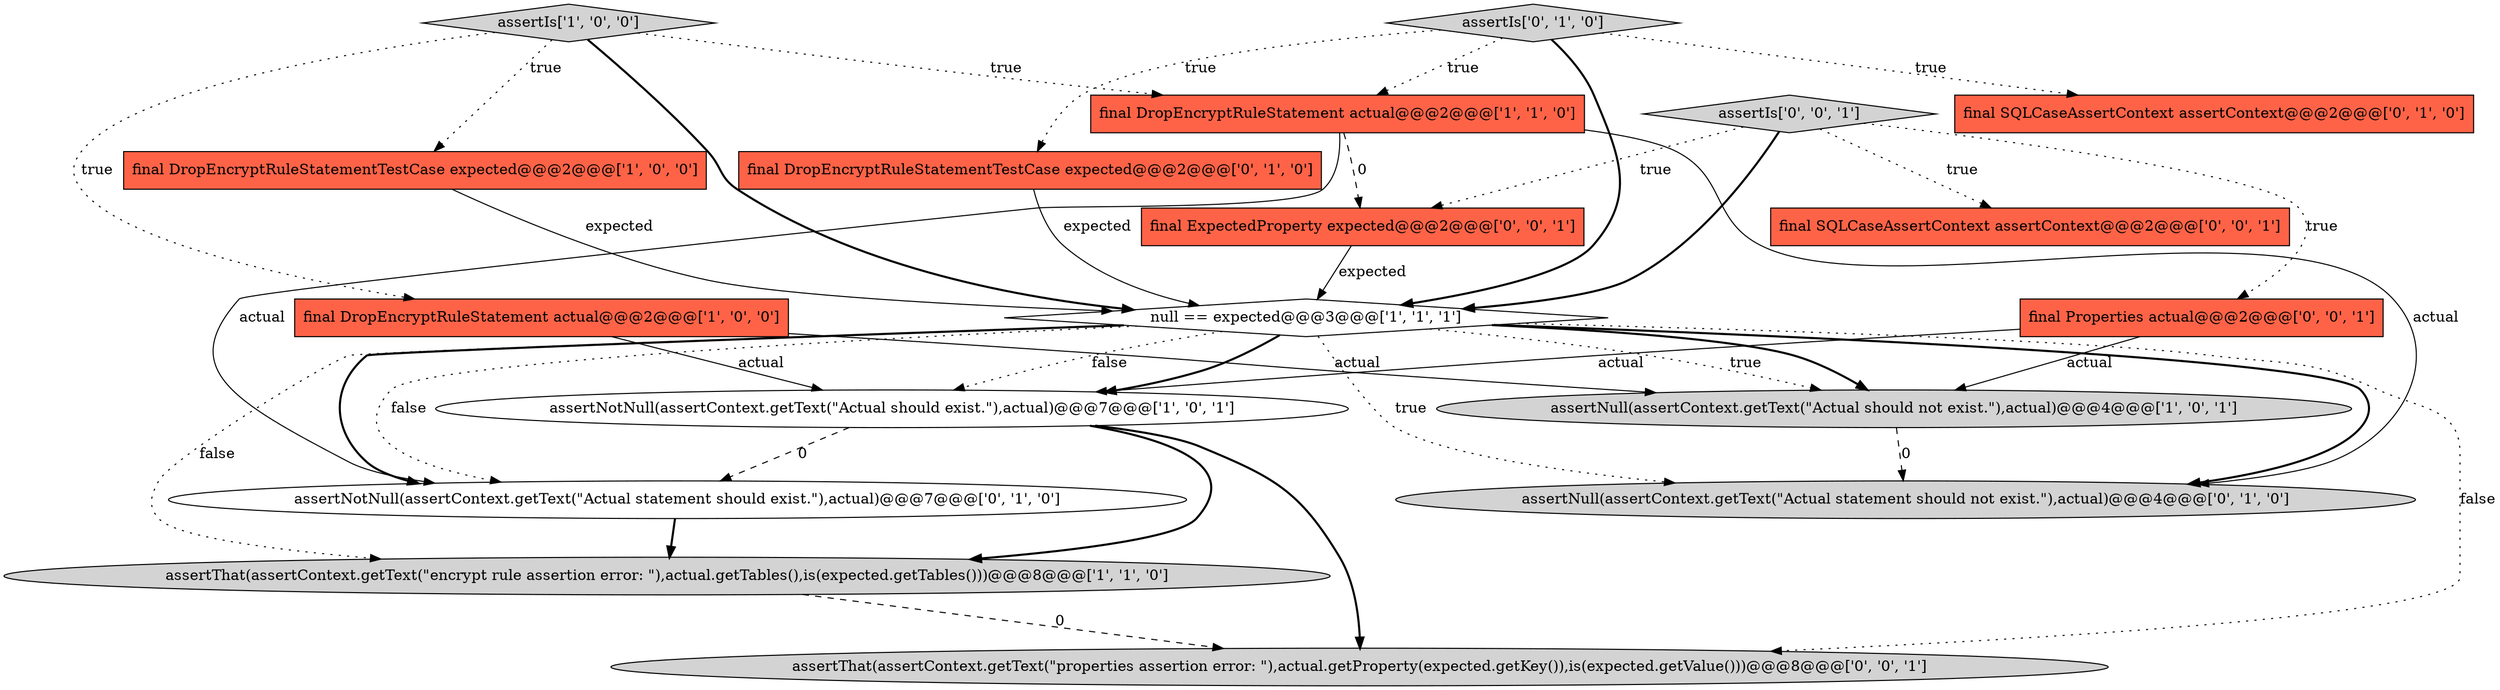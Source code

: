 digraph {
11 [style = filled, label = "assertNull(assertContext.getText(\"Actual statement should not exist.\"),actual)@@@4@@@['0', '1', '0']", fillcolor = lightgray, shape = ellipse image = "AAA1AAABBB2BBB"];
2 [style = filled, label = "final DropEncryptRuleStatementTestCase expected@@@2@@@['1', '0', '0']", fillcolor = tomato, shape = box image = "AAA0AAABBB1BBB"];
13 [style = filled, label = "final Properties actual@@@2@@@['0', '0', '1']", fillcolor = tomato, shape = box image = "AAA0AAABBB3BBB"];
0 [style = filled, label = "final DropEncryptRuleStatement actual@@@2@@@['1', '0', '0']", fillcolor = tomato, shape = box image = "AAA0AAABBB1BBB"];
7 [style = filled, label = "assertIs['1', '0', '0']", fillcolor = lightgray, shape = diamond image = "AAA0AAABBB1BBB"];
14 [style = filled, label = "assertThat(assertContext.getText(\"properties assertion error: \"),actual.getProperty(expected.getKey()),is(expected.getValue()))@@@8@@@['0', '0', '1']", fillcolor = lightgray, shape = ellipse image = "AAA0AAABBB3BBB"];
17 [style = filled, label = "final ExpectedProperty expected@@@2@@@['0', '0', '1']", fillcolor = tomato, shape = box image = "AAA0AAABBB3BBB"];
15 [style = filled, label = "assertIs['0', '0', '1']", fillcolor = lightgray, shape = diamond image = "AAA0AAABBB3BBB"];
5 [style = filled, label = "assertNotNull(assertContext.getText(\"Actual should exist.\"),actual)@@@7@@@['1', '0', '1']", fillcolor = white, shape = ellipse image = "AAA0AAABBB1BBB"];
9 [style = filled, label = "final DropEncryptRuleStatementTestCase expected@@@2@@@['0', '1', '0']", fillcolor = tomato, shape = box image = "AAA0AAABBB2BBB"];
12 [style = filled, label = "assertIs['0', '1', '0']", fillcolor = lightgray, shape = diamond image = "AAA0AAABBB2BBB"];
1 [style = filled, label = "assertThat(assertContext.getText(\"encrypt rule assertion error: \"),actual.getTables(),is(expected.getTables()))@@@8@@@['1', '1', '0']", fillcolor = lightgray, shape = ellipse image = "AAA0AAABBB1BBB"];
4 [style = filled, label = "final DropEncryptRuleStatement actual@@@2@@@['1', '1', '0']", fillcolor = tomato, shape = box image = "AAA0AAABBB1BBB"];
16 [style = filled, label = "final SQLCaseAssertContext assertContext@@@2@@@['0', '0', '1']", fillcolor = tomato, shape = box image = "AAA0AAABBB3BBB"];
3 [style = filled, label = "null == expected@@@3@@@['1', '1', '1']", fillcolor = white, shape = diamond image = "AAA0AAABBB1BBB"];
10 [style = filled, label = "assertNotNull(assertContext.getText(\"Actual statement should exist.\"),actual)@@@7@@@['0', '1', '0']", fillcolor = white, shape = ellipse image = "AAA1AAABBB2BBB"];
6 [style = filled, label = "assertNull(assertContext.getText(\"Actual should not exist.\"),actual)@@@4@@@['1', '0', '1']", fillcolor = lightgray, shape = ellipse image = "AAA0AAABBB1BBB"];
8 [style = filled, label = "final SQLCaseAssertContext assertContext@@@2@@@['0', '1', '0']", fillcolor = tomato, shape = box image = "AAA0AAABBB2BBB"];
2->3 [style = solid, label="expected"];
7->2 [style = dotted, label="true"];
15->17 [style = dotted, label="true"];
0->5 [style = solid, label="actual"];
3->10 [style = bold, label=""];
5->14 [style = bold, label=""];
7->4 [style = dotted, label="true"];
4->11 [style = solid, label="actual"];
3->11 [style = bold, label=""];
13->5 [style = solid, label="actual"];
15->13 [style = dotted, label="true"];
4->10 [style = solid, label="actual"];
5->1 [style = bold, label=""];
13->6 [style = solid, label="actual"];
1->14 [style = dashed, label="0"];
4->17 [style = dashed, label="0"];
3->5 [style = dotted, label="false"];
3->5 [style = bold, label=""];
9->3 [style = solid, label="expected"];
3->6 [style = bold, label=""];
7->3 [style = bold, label=""];
12->8 [style = dotted, label="true"];
10->1 [style = bold, label=""];
17->3 [style = solid, label="expected"];
12->4 [style = dotted, label="true"];
3->14 [style = dotted, label="false"];
12->9 [style = dotted, label="true"];
3->10 [style = dotted, label="false"];
12->3 [style = bold, label=""];
3->6 [style = dotted, label="true"];
3->11 [style = dotted, label="true"];
15->3 [style = bold, label=""];
5->10 [style = dashed, label="0"];
15->16 [style = dotted, label="true"];
3->1 [style = dotted, label="false"];
7->0 [style = dotted, label="true"];
0->6 [style = solid, label="actual"];
6->11 [style = dashed, label="0"];
}

